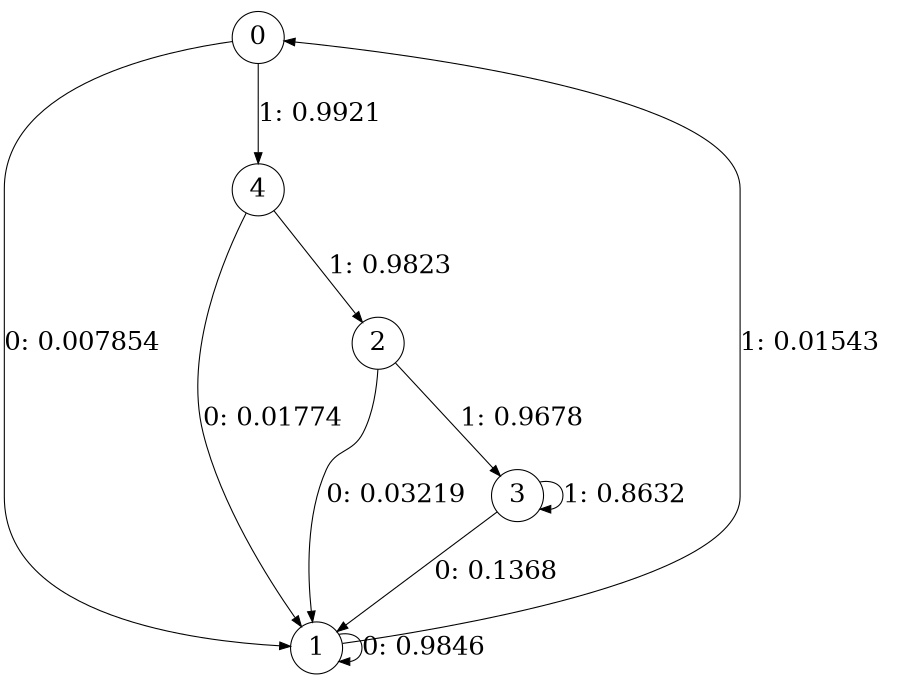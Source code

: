 digraph "ch3source_phase3_L4" {
size = "6,8.5";
ratio = "fill";
node [shape = circle];
node [fontsize = 24];
edge [fontsize = 24];
0 -> 1 [label = "0: 0.007854  "];
0 -> 4 [label = "1: 0.9921   "];
1 -> 1 [label = "0: 0.9846   "];
1 -> 0 [label = "1: 0.01543  "];
2 -> 1 [label = "0: 0.03219  "];
2 -> 3 [label = "1: 0.9678   "];
3 -> 1 [label = "0: 0.1368   "];
3 -> 3 [label = "1: 0.8632   "];
4 -> 1 [label = "0: 0.01774  "];
4 -> 2 [label = "1: 0.9823   "];
}